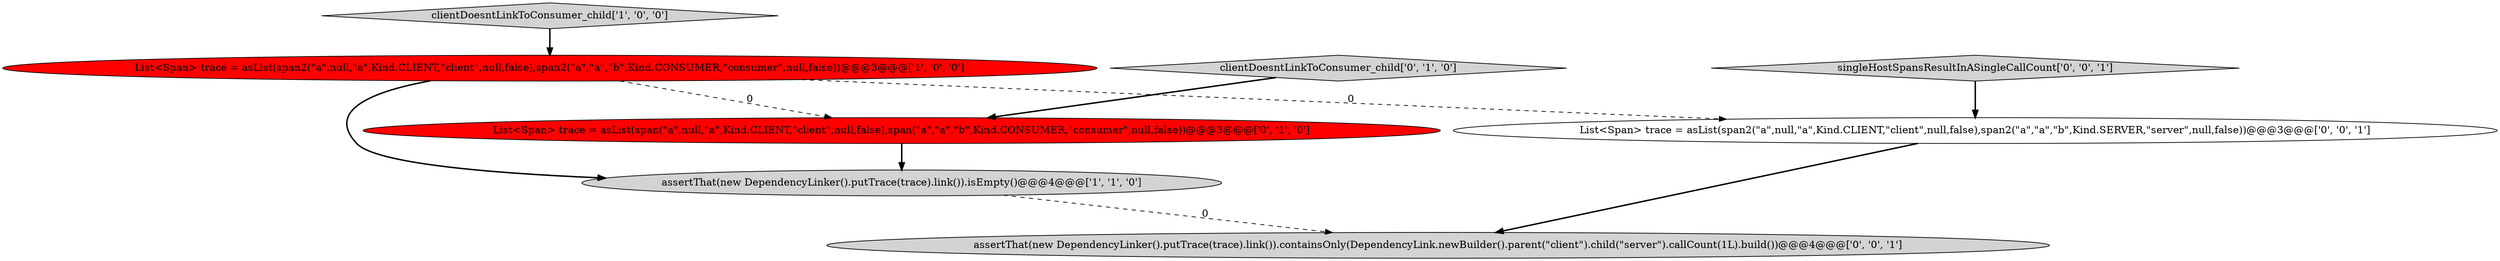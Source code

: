 digraph {
0 [style = filled, label = "List<Span> trace = asList(span2(\"a\",null,\"a\",Kind.CLIENT,\"client\",null,false),span2(\"a\",\"a\",\"b\",Kind.CONSUMER,\"consumer\",null,false))@@@3@@@['1', '0', '0']", fillcolor = red, shape = ellipse image = "AAA1AAABBB1BBB"];
6 [style = filled, label = "singleHostSpansResultInASingleCallCount['0', '0', '1']", fillcolor = lightgray, shape = diamond image = "AAA0AAABBB3BBB"];
2 [style = filled, label = "assertThat(new DependencyLinker().putTrace(trace).link()).isEmpty()@@@4@@@['1', '1', '0']", fillcolor = lightgray, shape = ellipse image = "AAA0AAABBB1BBB"];
5 [style = filled, label = "List<Span> trace = asList(span2(\"a\",null,\"a\",Kind.CLIENT,\"client\",null,false),span2(\"a\",\"a\",\"b\",Kind.SERVER,\"server\",null,false))@@@3@@@['0', '0', '1']", fillcolor = white, shape = ellipse image = "AAA0AAABBB3BBB"];
4 [style = filled, label = "List<Span> trace = asList(span(\"a\",null,\"a\",Kind.CLIENT,\"client\",null,false),span(\"a\",\"a\",\"b\",Kind.CONSUMER,\"consumer\",null,false))@@@3@@@['0', '1', '0']", fillcolor = red, shape = ellipse image = "AAA1AAABBB2BBB"];
1 [style = filled, label = "clientDoesntLinkToConsumer_child['1', '0', '0']", fillcolor = lightgray, shape = diamond image = "AAA0AAABBB1BBB"];
7 [style = filled, label = "assertThat(new DependencyLinker().putTrace(trace).link()).containsOnly(DependencyLink.newBuilder().parent(\"client\").child(\"server\").callCount(1L).build())@@@4@@@['0', '0', '1']", fillcolor = lightgray, shape = ellipse image = "AAA0AAABBB3BBB"];
3 [style = filled, label = "clientDoesntLinkToConsumer_child['0', '1', '0']", fillcolor = lightgray, shape = diamond image = "AAA0AAABBB2BBB"];
5->7 [style = bold, label=""];
6->5 [style = bold, label=""];
0->4 [style = dashed, label="0"];
1->0 [style = bold, label=""];
4->2 [style = bold, label=""];
0->5 [style = dashed, label="0"];
2->7 [style = dashed, label="0"];
3->4 [style = bold, label=""];
0->2 [style = bold, label=""];
}

